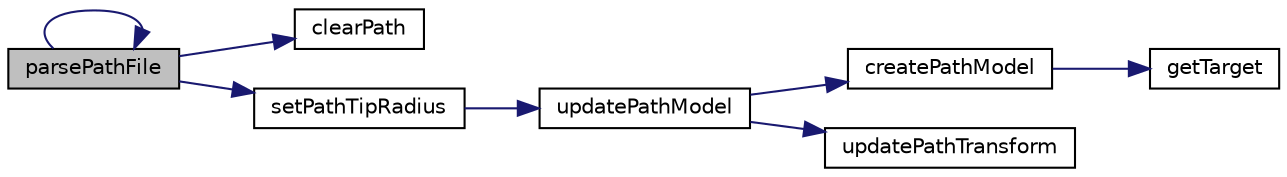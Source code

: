 digraph "parsePathFile"
{
 // LATEX_PDF_SIZE
  bgcolor="transparent";
  edge [fontname="Helvetica",fontsize="10",labelfontname="Helvetica",labelfontsize="10"];
  node [fontname="Helvetica",fontsize="10",shape=record];
  rankdir="LR";
  Node1 [label="parsePathFile",height=0.2,width=0.4,color="black", fillcolor="grey75", style="filled", fontcolor="black",tooltip=" "];
  Node1 -> Node2 [color="midnightblue",fontsize="10",style="solid",fontname="Helvetica"];
  Node2 [label="clearPath",height=0.2,width=0.4,color="black",URL="$class_p_r_i_s_m_1_1_straight_needle_insertion_logic.html#aff6673c685a65af167983e5524e77025",tooltip=" "];
  Node1 -> Node1 [color="midnightblue",fontsize="10",style="solid",fontname="Helvetica"];
  Node1 -> Node3 [color="midnightblue",fontsize="10",style="solid",fontname="Helvetica"];
  Node3 [label="setPathTipRadius",height=0.2,width=0.4,color="black",URL="$class_p_r_i_s_m_1_1_straight_needle_insertion_logic.html#a34b46ec51e36710ca84f8ee6028e7285",tooltip=" "];
  Node3 -> Node4 [color="midnightblue",fontsize="10",style="solid",fontname="Helvetica"];
  Node4 [label="updatePathModel",height=0.2,width=0.4,color="black",URL="$class_p_r_i_s_m_1_1_straight_needle_insertion_logic.html#af9dcd5143df6c795adf29c47beabf26b",tooltip=" "];
  Node4 -> Node5 [color="midnightblue",fontsize="10",style="solid",fontname="Helvetica"];
  Node5 [label="createPathModel",height=0.2,width=0.4,color="black",URL="$class_p_r_i_s_m_1_1_straight_needle_insertion_logic.html#a01b0b6636b3a9df6c4889d89ed590d08",tooltip=" "];
  Node5 -> Node6 [color="midnightblue",fontsize="10",style="solid",fontname="Helvetica"];
  Node6 [label="getTarget",height=0.2,width=0.4,color="black",URL="$class_p_r_i_s_m_1_1_straight_needle_insertion_logic.html#ac7f193e1acb5a2827b4a2798bcf267a8",tooltip=" "];
  Node4 -> Node7 [color="midnightblue",fontsize="10",style="solid",fontname="Helvetica"];
  Node7 [label="updatePathTransform",height=0.2,width=0.4,color="black",URL="$class_p_r_i_s_m_1_1_straight_needle_insertion_logic.html#a250d974b176a400096d0c7c520665365",tooltip=" "];
}
